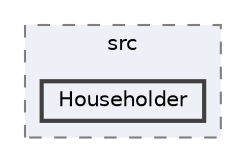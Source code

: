 digraph "nuli-avionics-flight-software/platformio_nuli_avionics_flight_software/include/Eigen/src/Householder"
{
 // LATEX_PDF_SIZE
  bgcolor="transparent";
  edge [fontname=Helvetica,fontsize=10,labelfontname=Helvetica,labelfontsize=10];
  node [fontname=Helvetica,fontsize=10,shape=box,height=0.2,width=0.4];
  compound=true
  subgraph clusterdir_0c47b8ddbc9bef45fb4b46690246c297 {
    graph [ bgcolor="#edf0f7", pencolor="grey50", label="src", fontname=Helvetica,fontsize=10 style="filled,dashed", URL="dir_0c47b8ddbc9bef45fb4b46690246c297.html",tooltip=""]
  dir_cfa672c4cea7193e30437a53ae1c1823 [label="Householder", fillcolor="#edf0f7", color="grey25", style="filled,bold", URL="dir_cfa672c4cea7193e30437a53ae1c1823.html",tooltip=""];
  }
}
